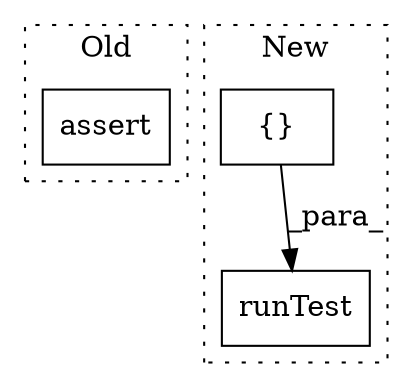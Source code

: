 digraph G {
subgraph cluster0 {
1 [label="assert" a="32" s="861,985" l="12,1" shape="box"];
label = "Old";
style="dotted";
}
subgraph cluster1 {
2 [label="runTest" a="32" s="966,1142" l="8,1" shape="box"];
3 [label="{}" a="4" s="1140" l="2" shape="box"];
label = "New";
style="dotted";
}
3 -> 2 [label="_para_"];
}
